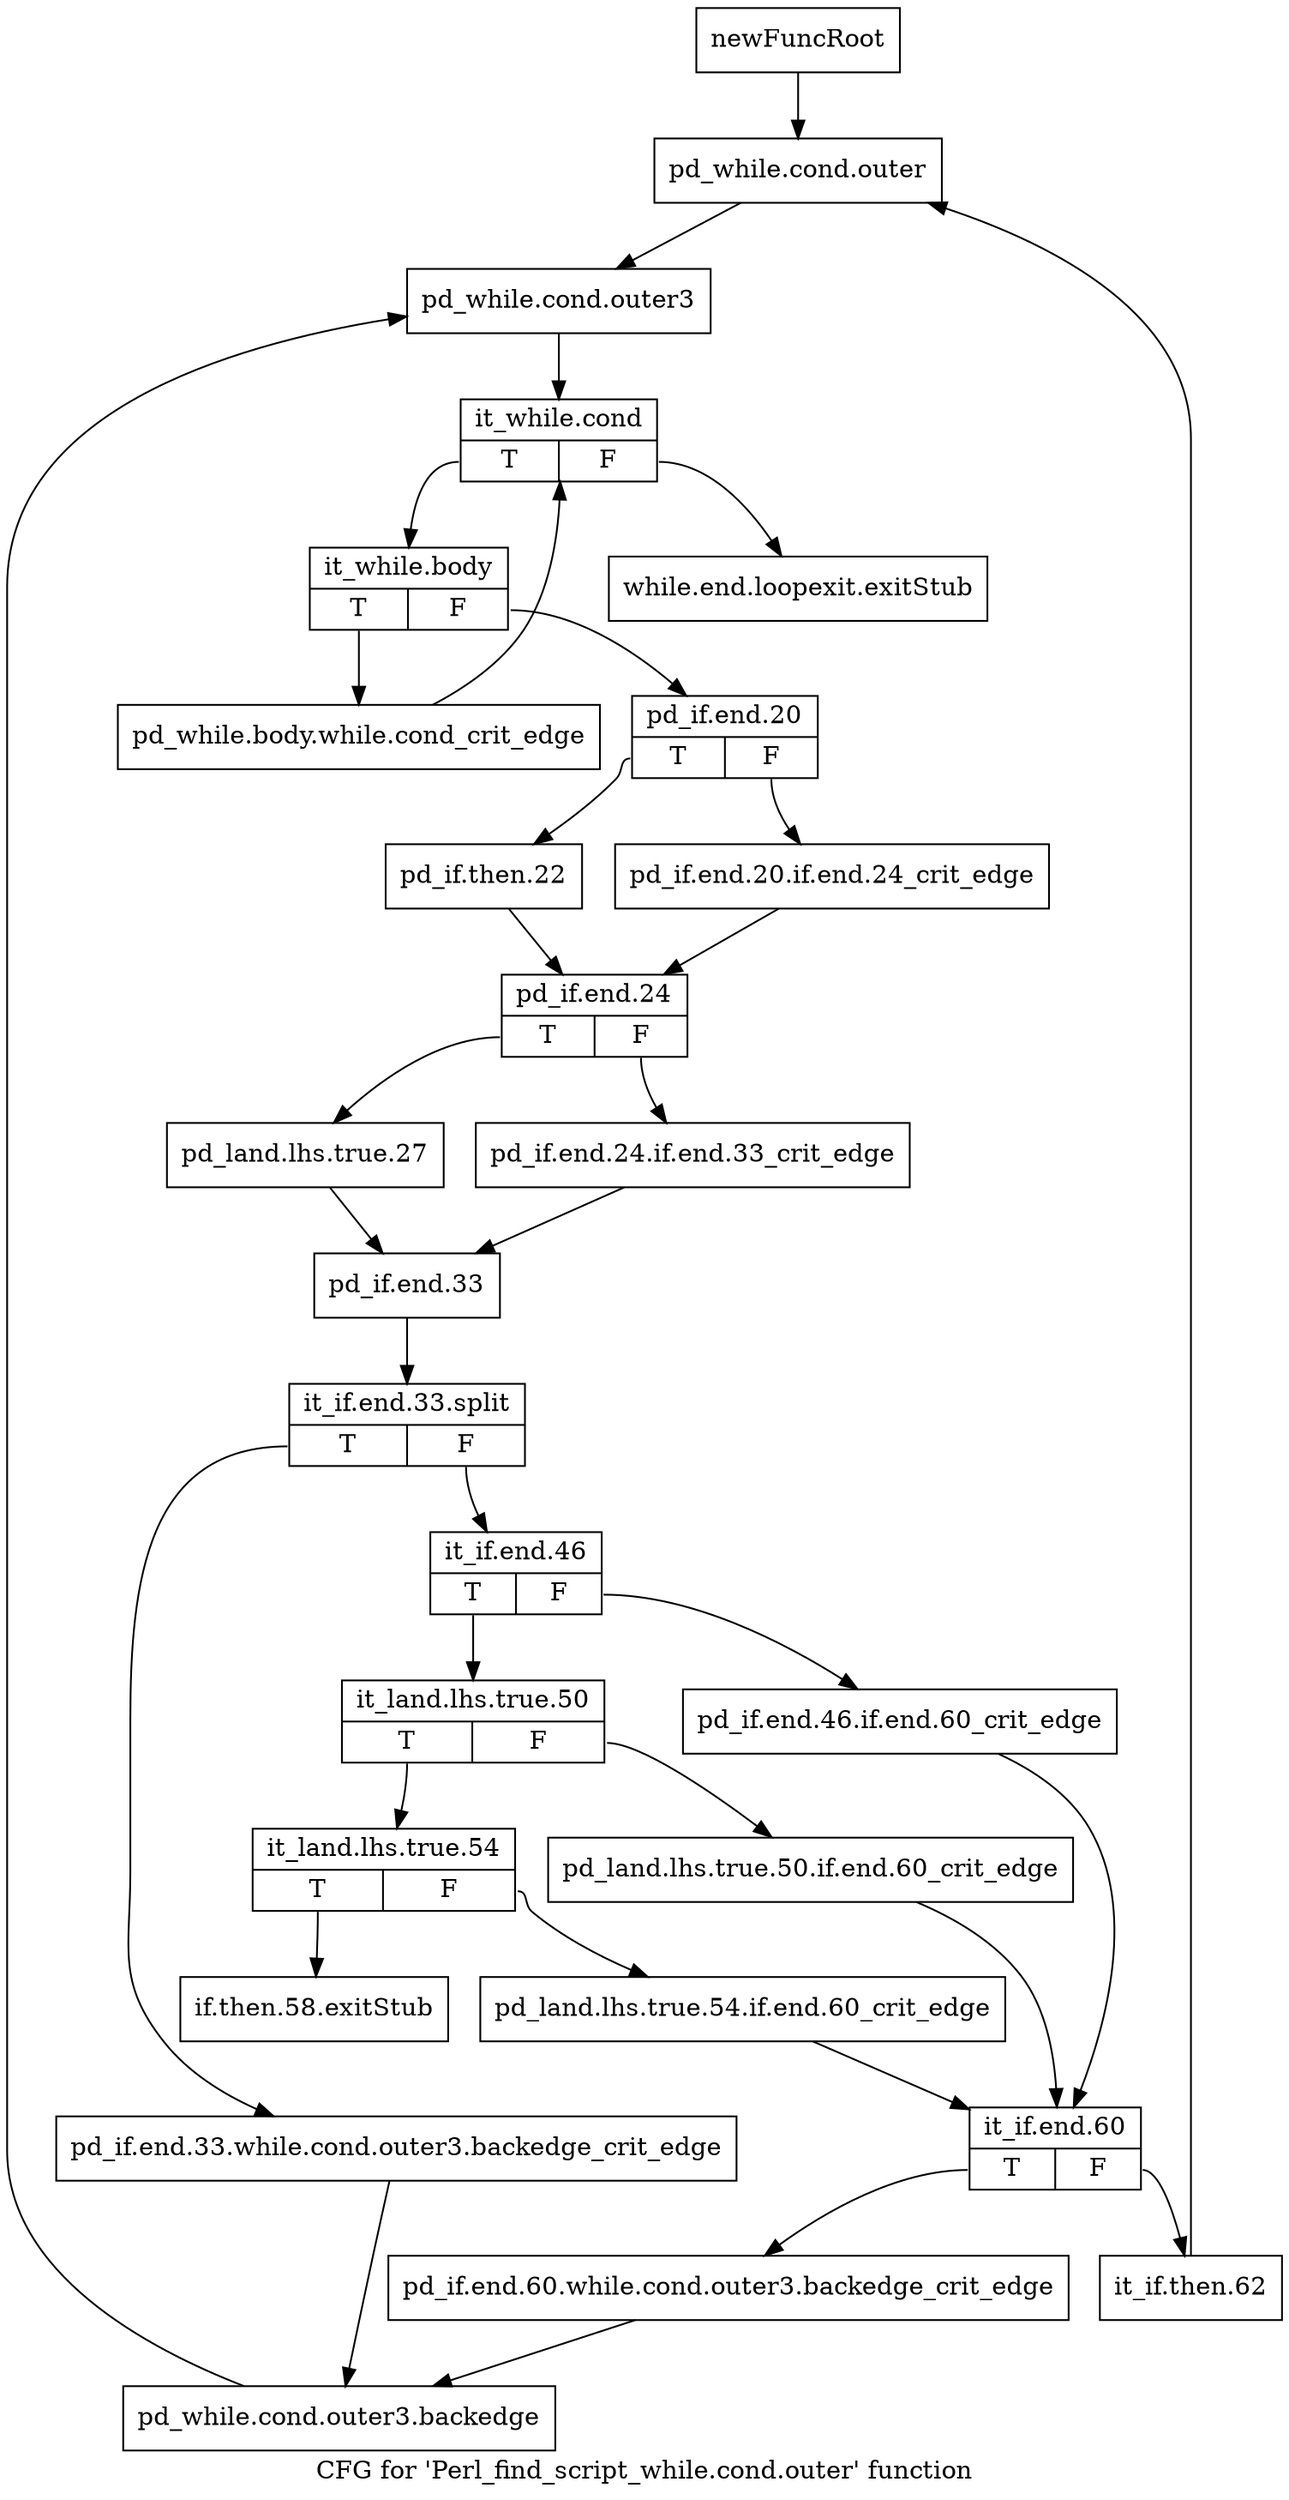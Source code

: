 digraph "CFG for 'Perl_find_script_while.cond.outer' function" {
	label="CFG for 'Perl_find_script_while.cond.outer' function";

	Node0x5822d50 [shape=record,label="{newFuncRoot}"];
	Node0x5822d50 -> Node0x5822e40;
	Node0x5822da0 [shape=record,label="{while.end.loopexit.exitStub}"];
	Node0x5822df0 [shape=record,label="{if.then.58.exitStub}"];
	Node0x5822e40 [shape=record,label="{pd_while.cond.outer}"];
	Node0x5822e40 -> Node0x5822e90;
	Node0x5822e90 [shape=record,label="{pd_while.cond.outer3}"];
	Node0x5822e90 -> Node0x5822ee0;
	Node0x5822ee0 [shape=record,label="{it_while.cond|{<s0>T|<s1>F}}"];
	Node0x5822ee0:s0 -> Node0x5822f30;
	Node0x5822ee0:s1 -> Node0x5822da0;
	Node0x5822f30 [shape=record,label="{it_while.body|{<s0>T|<s1>F}}"];
	Node0x5822f30:s0 -> Node0x5823520;
	Node0x5822f30:s1 -> Node0x5822f80;
	Node0x5822f80 [shape=record,label="{pd_if.end.20|{<s0>T|<s1>F}}"];
	Node0x5822f80:s0 -> Node0x5823020;
	Node0x5822f80:s1 -> Node0x5822fd0;
	Node0x5822fd0 [shape=record,label="{pd_if.end.20.if.end.24_crit_edge}"];
	Node0x5822fd0 -> Node0x5823070;
	Node0x5823020 [shape=record,label="{pd_if.then.22}"];
	Node0x5823020 -> Node0x5823070;
	Node0x5823070 [shape=record,label="{pd_if.end.24|{<s0>T|<s1>F}}"];
	Node0x5823070:s0 -> Node0x5823110;
	Node0x5823070:s1 -> Node0x58230c0;
	Node0x58230c0 [shape=record,label="{pd_if.end.24.if.end.33_crit_edge}"];
	Node0x58230c0 -> Node0x5823160;
	Node0x5823110 [shape=record,label="{pd_land.lhs.true.27}"];
	Node0x5823110 -> Node0x5823160;
	Node0x5823160 [shape=record,label="{pd_if.end.33}"];
	Node0x5823160 -> Node0x6da46b0;
	Node0x6da46b0 [shape=record,label="{it_if.end.33.split|{<s0>T|<s1>F}}"];
	Node0x6da46b0:s0 -> Node0x5823480;
	Node0x6da46b0:s1 -> Node0x58231b0;
	Node0x58231b0 [shape=record,label="{it_if.end.46|{<s0>T|<s1>F}}"];
	Node0x58231b0:s0 -> Node0x5823250;
	Node0x58231b0:s1 -> Node0x5823200;
	Node0x5823200 [shape=record,label="{pd_if.end.46.if.end.60_crit_edge}"];
	Node0x5823200 -> Node0x5823390;
	Node0x5823250 [shape=record,label="{it_land.lhs.true.50|{<s0>T|<s1>F}}"];
	Node0x5823250:s0 -> Node0x58232f0;
	Node0x5823250:s1 -> Node0x58232a0;
	Node0x58232a0 [shape=record,label="{pd_land.lhs.true.50.if.end.60_crit_edge}"];
	Node0x58232a0 -> Node0x5823390;
	Node0x58232f0 [shape=record,label="{it_land.lhs.true.54|{<s0>T|<s1>F}}"];
	Node0x58232f0:s0 -> Node0x5822df0;
	Node0x58232f0:s1 -> Node0x5823340;
	Node0x5823340 [shape=record,label="{pd_land.lhs.true.54.if.end.60_crit_edge}"];
	Node0x5823340 -> Node0x5823390;
	Node0x5823390 [shape=record,label="{it_if.end.60|{<s0>T|<s1>F}}"];
	Node0x5823390:s0 -> Node0x5823430;
	Node0x5823390:s1 -> Node0x58233e0;
	Node0x58233e0 [shape=record,label="{it_if.then.62}"];
	Node0x58233e0 -> Node0x5822e40;
	Node0x5823430 [shape=record,label="{pd_if.end.60.while.cond.outer3.backedge_crit_edge}"];
	Node0x5823430 -> Node0x58234d0;
	Node0x5823480 [shape=record,label="{pd_if.end.33.while.cond.outer3.backedge_crit_edge}"];
	Node0x5823480 -> Node0x58234d0;
	Node0x58234d0 [shape=record,label="{pd_while.cond.outer3.backedge}"];
	Node0x58234d0 -> Node0x5822e90;
	Node0x5823520 [shape=record,label="{pd_while.body.while.cond_crit_edge}"];
	Node0x5823520 -> Node0x5822ee0;
}
